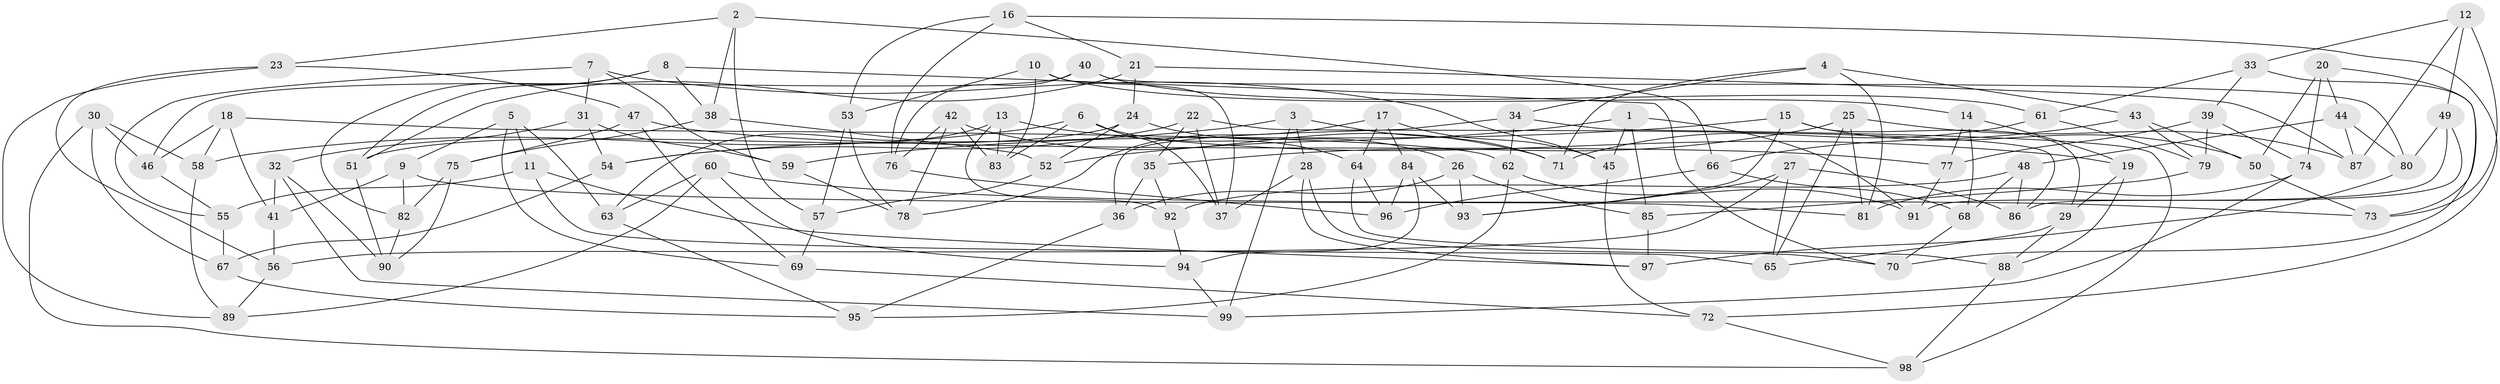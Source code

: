 // coarse degree distribution, {6: 0.12244897959183673, 3: 0.14285714285714285, 4: 0.4489795918367347, 5: 0.12244897959183673, 8: 0.10204081632653061, 10: 0.04081632653061224, 9: 0.02040816326530612}
// Generated by graph-tools (version 1.1) at 2025/03/03/04/25 22:03:51]
// undirected, 99 vertices, 198 edges
graph export_dot {
graph [start="1"]
  node [color=gray90,style=filled];
  1;
  2;
  3;
  4;
  5;
  6;
  7;
  8;
  9;
  10;
  11;
  12;
  13;
  14;
  15;
  16;
  17;
  18;
  19;
  20;
  21;
  22;
  23;
  24;
  25;
  26;
  27;
  28;
  29;
  30;
  31;
  32;
  33;
  34;
  35;
  36;
  37;
  38;
  39;
  40;
  41;
  42;
  43;
  44;
  45;
  46;
  47;
  48;
  49;
  50;
  51;
  52;
  53;
  54;
  55;
  56;
  57;
  58;
  59;
  60;
  61;
  62;
  63;
  64;
  65;
  66;
  67;
  68;
  69;
  70;
  71;
  72;
  73;
  74;
  75;
  76;
  77;
  78;
  79;
  80;
  81;
  82;
  83;
  84;
  85;
  86;
  87;
  88;
  89;
  90;
  91;
  92;
  93;
  94;
  95;
  96;
  97;
  98;
  99;
  1 -- 91;
  1 -- 45;
  1 -- 52;
  1 -- 85;
  2 -- 38;
  2 -- 57;
  2 -- 23;
  2 -- 66;
  3 -- 28;
  3 -- 71;
  3 -- 54;
  3 -- 99;
  4 -- 43;
  4 -- 71;
  4 -- 34;
  4 -- 81;
  5 -- 11;
  5 -- 63;
  5 -- 9;
  5 -- 69;
  6 -- 58;
  6 -- 37;
  6 -- 64;
  6 -- 83;
  7 -- 31;
  7 -- 55;
  7 -- 45;
  7 -- 59;
  8 -- 51;
  8 -- 38;
  8 -- 70;
  8 -- 82;
  9 -- 82;
  9 -- 81;
  9 -- 41;
  10 -- 83;
  10 -- 37;
  10 -- 14;
  10 -- 53;
  11 -- 65;
  11 -- 97;
  11 -- 55;
  12 -- 33;
  12 -- 87;
  12 -- 49;
  12 -- 73;
  13 -- 63;
  13 -- 19;
  13 -- 92;
  13 -- 83;
  14 -- 19;
  14 -- 77;
  14 -- 68;
  15 -- 50;
  15 -- 59;
  15 -- 29;
  15 -- 93;
  16 -- 21;
  16 -- 72;
  16 -- 76;
  16 -- 53;
  17 -- 78;
  17 -- 84;
  17 -- 45;
  17 -- 64;
  18 -- 41;
  18 -- 58;
  18 -- 46;
  18 -- 62;
  19 -- 88;
  19 -- 29;
  20 -- 44;
  20 -- 73;
  20 -- 74;
  20 -- 50;
  21 -- 87;
  21 -- 51;
  21 -- 24;
  22 -- 54;
  22 -- 37;
  22 -- 86;
  22 -- 35;
  23 -- 89;
  23 -- 47;
  23 -- 56;
  24 -- 52;
  24 -- 51;
  24 -- 26;
  25 -- 35;
  25 -- 81;
  25 -- 65;
  25 -- 87;
  26 -- 93;
  26 -- 36;
  26 -- 85;
  27 -- 86;
  27 -- 93;
  27 -- 56;
  27 -- 65;
  28 -- 37;
  28 -- 70;
  28 -- 97;
  29 -- 65;
  29 -- 88;
  30 -- 67;
  30 -- 98;
  30 -- 58;
  30 -- 46;
  31 -- 32;
  31 -- 54;
  31 -- 59;
  32 -- 99;
  32 -- 41;
  32 -- 90;
  33 -- 39;
  33 -- 70;
  33 -- 61;
  34 -- 98;
  34 -- 36;
  34 -- 62;
  35 -- 36;
  35 -- 92;
  36 -- 95;
  38 -- 52;
  38 -- 75;
  39 -- 77;
  39 -- 74;
  39 -- 79;
  40 -- 46;
  40 -- 76;
  40 -- 80;
  40 -- 61;
  41 -- 56;
  42 -- 76;
  42 -- 83;
  42 -- 71;
  42 -- 78;
  43 -- 79;
  43 -- 66;
  43 -- 50;
  44 -- 80;
  44 -- 87;
  44 -- 48;
  45 -- 72;
  46 -- 55;
  47 -- 75;
  47 -- 69;
  47 -- 77;
  48 -- 68;
  48 -- 92;
  48 -- 86;
  49 -- 91;
  49 -- 86;
  49 -- 80;
  50 -- 73;
  51 -- 90;
  52 -- 57;
  53 -- 78;
  53 -- 57;
  54 -- 67;
  55 -- 67;
  56 -- 89;
  57 -- 69;
  58 -- 89;
  59 -- 78;
  60 -- 94;
  60 -- 89;
  60 -- 73;
  60 -- 63;
  61 -- 79;
  61 -- 71;
  62 -- 91;
  62 -- 95;
  63 -- 95;
  64 -- 96;
  64 -- 88;
  66 -- 68;
  66 -- 96;
  67 -- 95;
  68 -- 70;
  69 -- 72;
  72 -- 98;
  74 -- 99;
  74 -- 81;
  75 -- 82;
  75 -- 90;
  76 -- 96;
  77 -- 91;
  79 -- 85;
  80 -- 97;
  82 -- 90;
  84 -- 96;
  84 -- 94;
  84 -- 93;
  85 -- 97;
  88 -- 98;
  92 -- 94;
  94 -- 99;
}
